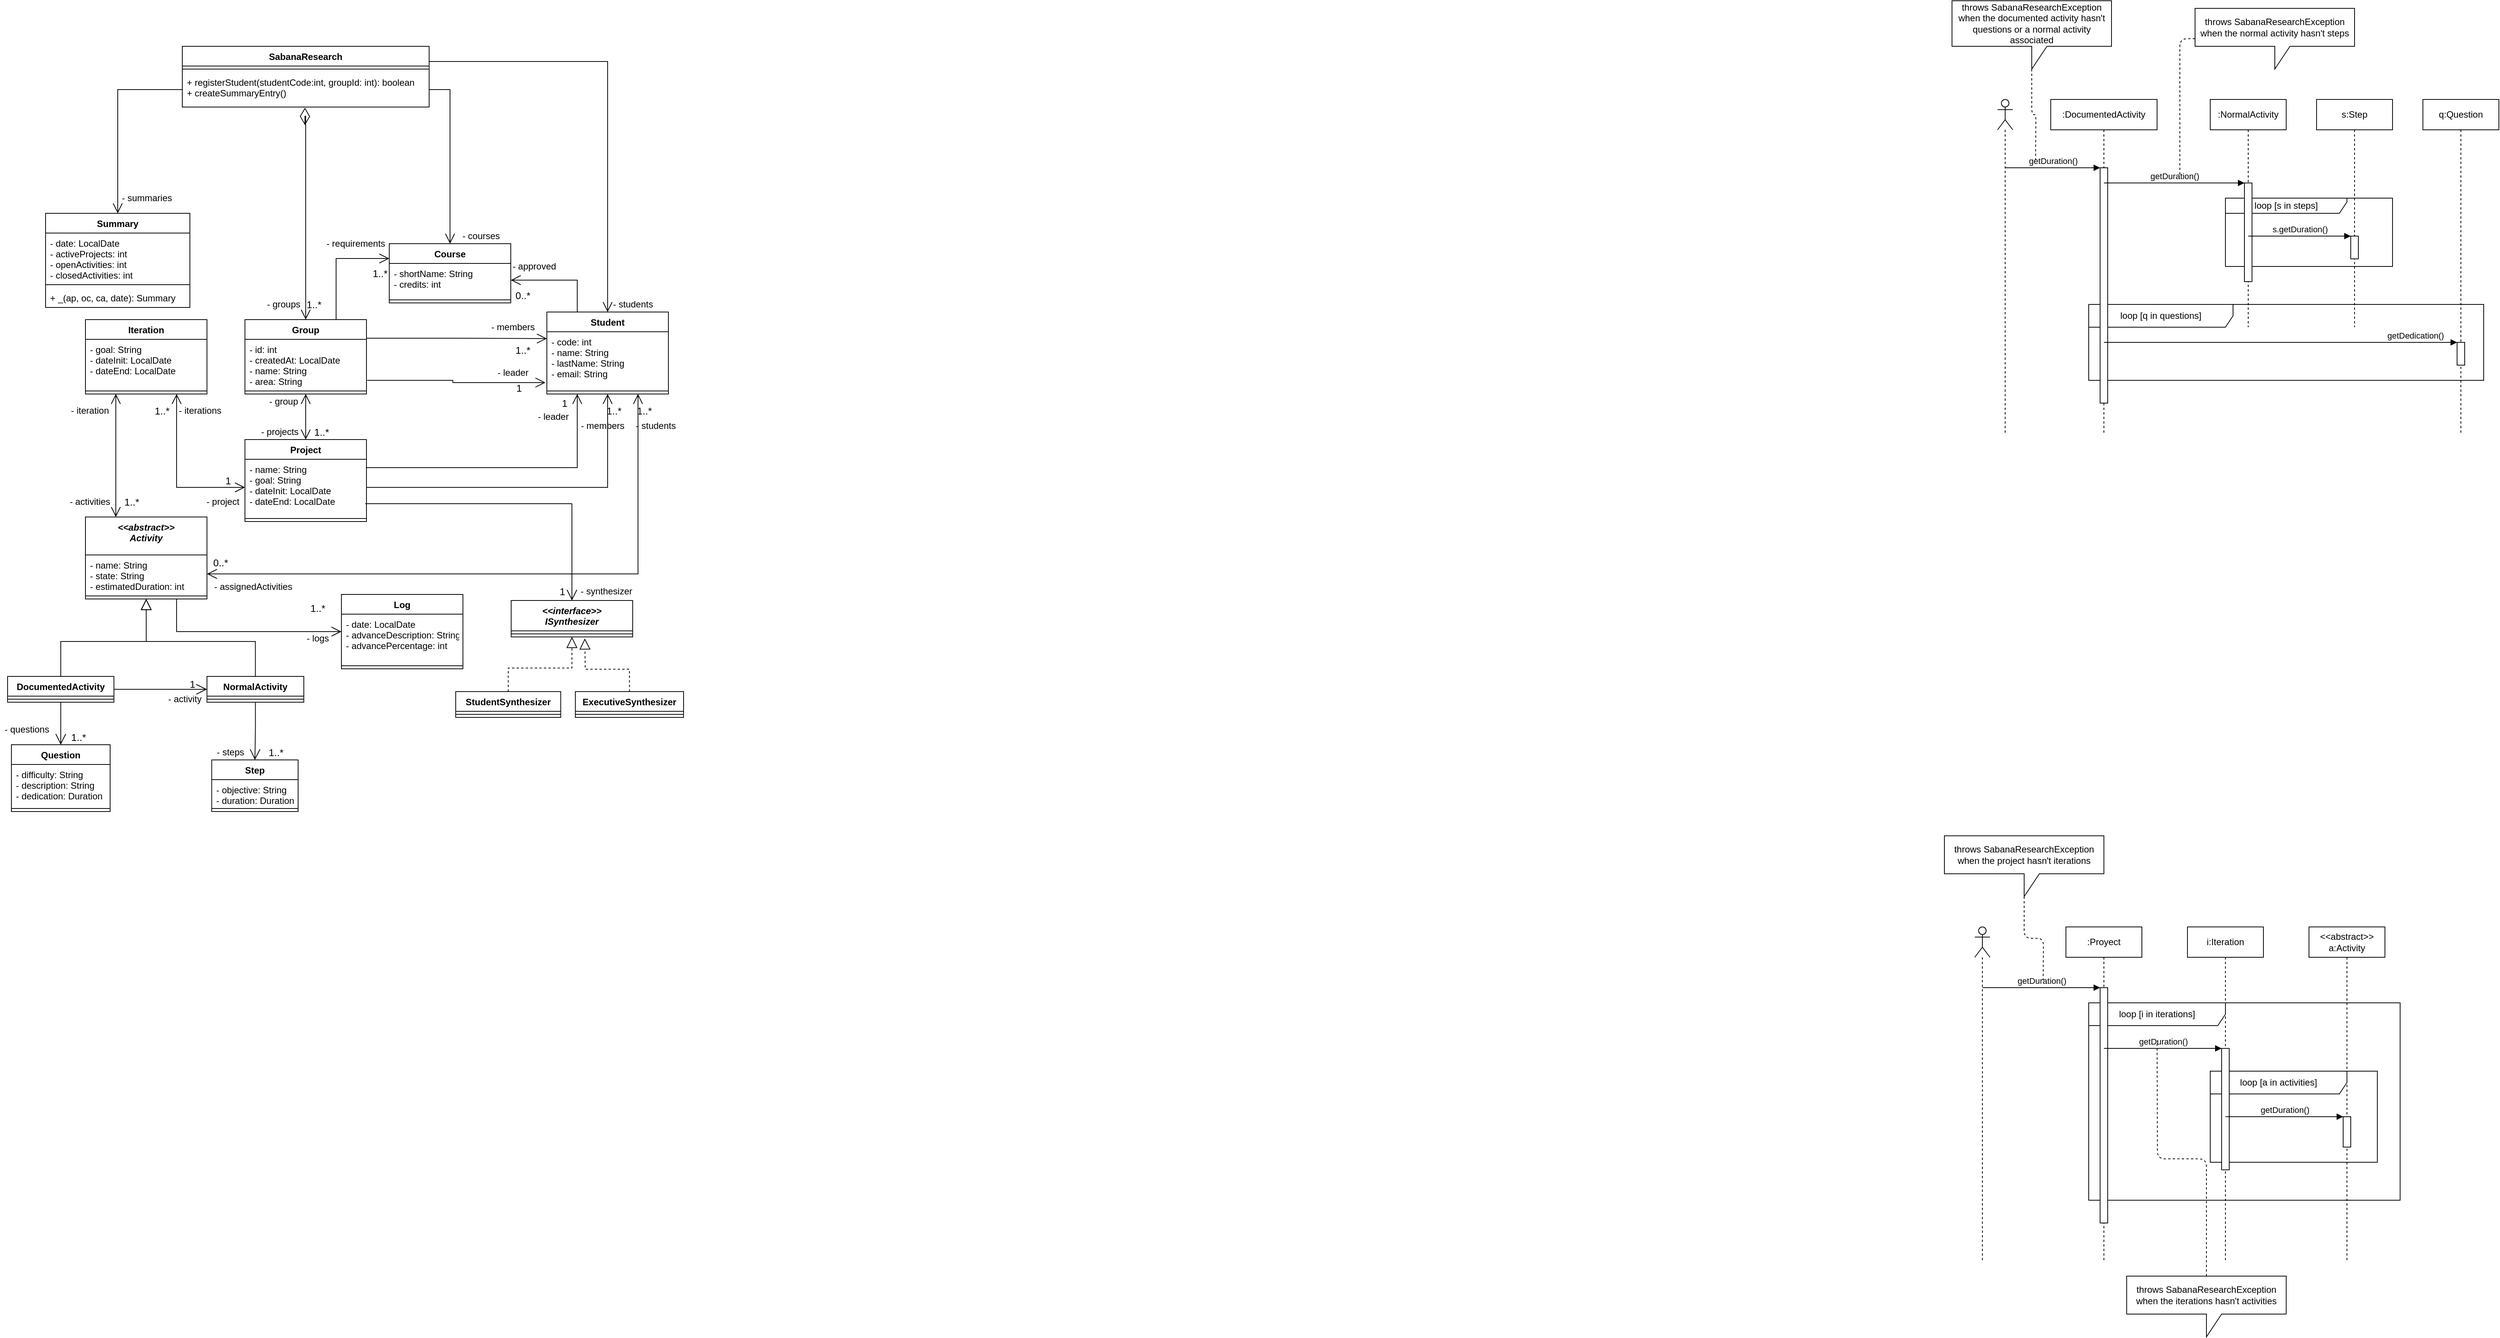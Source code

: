 <mxfile version="14.5.1" type="device"><diagram id="BMrYBfoX8CHqtKJXn9eS" name="Page-1"><mxGraphModel dx="4018" dy="1724" grid="1" gridSize="10" guides="1" tooltips="1" connect="1" arrows="1" fold="1" page="1" pageScale="1" pageWidth="850" pageHeight="1100" math="0" shadow="0"><root><mxCell id="0"/><mxCell id="1" parent="0"/><mxCell id="fffcVS3mCHa0CQ3i0ZVS-40" value="loop [i in iterations]" style="shape=umlFrame;whiteSpace=wrap;html=1;width=180;height=30;" vertex="1" parent="1"><mxGeometry x="200" y="230" width="410" height="260" as="geometry"/></mxCell><mxCell id="fffcVS3mCHa0CQ3i0ZVS-41" value="loop [a in activities]" style="shape=umlFrame;whiteSpace=wrap;html=1;width=180;height=30;" vertex="1" parent="1"><mxGeometry x="360" y="320" width="220" height="120" as="geometry"/></mxCell><mxCell id="fffcVS3mCHa0CQ3i0ZVS-39" value="loop [q in questions]" style="shape=umlFrame;whiteSpace=wrap;html=1;width=190;height=30;" vertex="1" parent="1"><mxGeometry x="200" y="-690" width="520" height="100" as="geometry"/></mxCell><mxCell id="fffcVS3mCHa0CQ3i0ZVS-33" value="loop [s in steps]" style="shape=umlFrame;whiteSpace=wrap;html=1;width=160;height=20;" vertex="1" parent="1"><mxGeometry x="380" y="-830" width="220" height="90" as="geometry"/></mxCell><mxCell id="fffcVS3mCHa0CQ3i0ZVS-1" value="" style="shape=umlLifeline;participant=umlActor;perimeter=lifelinePerimeter;whiteSpace=wrap;html=1;container=1;collapsible=0;recursiveResize=0;verticalAlign=top;spacingTop=36;outlineConnect=0;" vertex="1" parent="1"><mxGeometry x="50" y="130" width="20" height="440" as="geometry"/></mxCell><mxCell id="fffcVS3mCHa0CQ3i0ZVS-2" value=":Proyect" style="shape=umlLifeline;perimeter=lifelinePerimeter;whiteSpace=wrap;html=1;container=1;collapsible=0;recursiveResize=0;outlineConnect=0;" vertex="1" parent="1"><mxGeometry x="170" y="130" width="100" height="440" as="geometry"/></mxCell><mxCell id="fffcVS3mCHa0CQ3i0ZVS-3" value="" style="html=1;points=[];perimeter=orthogonalPerimeter;" vertex="1" parent="fffcVS3mCHa0CQ3i0ZVS-2"><mxGeometry x="45" y="80" width="10" height="310" as="geometry"/></mxCell><mxCell id="fffcVS3mCHa0CQ3i0ZVS-4" value="getDuration()" style="html=1;verticalAlign=bottom;endArrow=block;entryX=0;entryY=0;" edge="1" target="fffcVS3mCHa0CQ3i0ZVS-3" parent="1" source="fffcVS3mCHa0CQ3i0ZVS-1"><mxGeometry relative="1" as="geometry"><mxPoint x="145" y="210" as="sourcePoint"/></mxGeometry></mxCell><mxCell id="fffcVS3mCHa0CQ3i0ZVS-6" value="i:Iteration" style="shape=umlLifeline;perimeter=lifelinePerimeter;whiteSpace=wrap;html=1;container=1;collapsible=0;recursiveResize=0;outlineConnect=0;" vertex="1" parent="1"><mxGeometry x="330" y="130" width="100" height="440" as="geometry"/></mxCell><mxCell id="fffcVS3mCHa0CQ3i0ZVS-8" value="" style="html=1;points=[];perimeter=orthogonalPerimeter;" vertex="1" parent="fffcVS3mCHa0CQ3i0ZVS-6"><mxGeometry x="45" y="160" width="10" height="160" as="geometry"/></mxCell><mxCell id="fffcVS3mCHa0CQ3i0ZVS-9" value="getDuration()" style="html=1;verticalAlign=bottom;endArrow=block;entryX=0;entryY=0;" edge="1" target="fffcVS3mCHa0CQ3i0ZVS-8" parent="1" source="fffcVS3mCHa0CQ3i0ZVS-2"><mxGeometry relative="1" as="geometry"><mxPoint x="305" y="290" as="sourcePoint"/></mxGeometry></mxCell><mxCell id="fffcVS3mCHa0CQ3i0ZVS-11" value="&amp;lt;&amp;lt;abstract&amp;gt;&amp;gt;&lt;br&gt;a:Activity" style="shape=umlLifeline;perimeter=lifelinePerimeter;whiteSpace=wrap;html=1;container=1;collapsible=0;recursiveResize=0;outlineConnect=0;" vertex="1" parent="1"><mxGeometry x="490" y="130" width="100" height="440" as="geometry"/></mxCell><mxCell id="fffcVS3mCHa0CQ3i0ZVS-13" value="" style="html=1;points=[];perimeter=orthogonalPerimeter;" vertex="1" parent="fffcVS3mCHa0CQ3i0ZVS-11"><mxGeometry x="45" y="250" width="10" height="40" as="geometry"/></mxCell><mxCell id="fffcVS3mCHa0CQ3i0ZVS-14" value="getDuration()" style="html=1;verticalAlign=bottom;endArrow=block;entryX=0;entryY=0;" edge="1" target="fffcVS3mCHa0CQ3i0ZVS-13" parent="1" source="fffcVS3mCHa0CQ3i0ZVS-6"><mxGeometry relative="1" as="geometry"><mxPoint x="465" y="350" as="sourcePoint"/></mxGeometry></mxCell><mxCell id="fffcVS3mCHa0CQ3i0ZVS-16" value="" style="shape=umlLifeline;participant=umlActor;perimeter=lifelinePerimeter;whiteSpace=wrap;html=1;container=1;collapsible=0;recursiveResize=0;verticalAlign=top;spacingTop=36;outlineConnect=0;" vertex="1" parent="1"><mxGeometry x="80" y="-960" width="20" height="440" as="geometry"/></mxCell><mxCell id="fffcVS3mCHa0CQ3i0ZVS-17" value=":DocumentedActivity" style="shape=umlLifeline;perimeter=lifelinePerimeter;whiteSpace=wrap;html=1;container=1;collapsible=0;recursiveResize=0;outlineConnect=0;" vertex="1" parent="1"><mxGeometry x="150" y="-960" width="140" height="440" as="geometry"/></mxCell><mxCell id="fffcVS3mCHa0CQ3i0ZVS-18" value="" style="html=1;points=[];perimeter=orthogonalPerimeter;" vertex="1" parent="fffcVS3mCHa0CQ3i0ZVS-17"><mxGeometry x="65" y="90" width="10" height="310" as="geometry"/></mxCell><mxCell id="fffcVS3mCHa0CQ3i0ZVS-19" value="getDuration()" style="html=1;verticalAlign=bottom;endArrow=block;entryX=0;entryY=0;" edge="1" target="fffcVS3mCHa0CQ3i0ZVS-18" parent="1" source="fffcVS3mCHa0CQ3i0ZVS-16"><mxGeometry relative="1" as="geometry"><mxPoint x="155" y="-870" as="sourcePoint"/></mxGeometry></mxCell><mxCell id="fffcVS3mCHa0CQ3i0ZVS-21" value=":NormalActivity" style="shape=umlLifeline;perimeter=lifelinePerimeter;whiteSpace=wrap;html=1;container=1;collapsible=0;recursiveResize=0;outlineConnect=0;" vertex="1" parent="1"><mxGeometry x="360" y="-960" width="100" height="300" as="geometry"/></mxCell><mxCell id="fffcVS3mCHa0CQ3i0ZVS-22" value="" style="html=1;points=[];perimeter=orthogonalPerimeter;" vertex="1" parent="fffcVS3mCHa0CQ3i0ZVS-21"><mxGeometry x="45" y="110" width="10" height="130" as="geometry"/></mxCell><mxCell id="fffcVS3mCHa0CQ3i0ZVS-23" value="getDuration()" style="html=1;verticalAlign=bottom;endArrow=block;entryX=0;entryY=0;" edge="1" target="fffcVS3mCHa0CQ3i0ZVS-22" parent="1" source="fffcVS3mCHa0CQ3i0ZVS-17"><mxGeometry relative="1" as="geometry"><mxPoint x="335" y="-850" as="sourcePoint"/></mxGeometry></mxCell><mxCell id="fffcVS3mCHa0CQ3i0ZVS-25" value="s:Step" style="shape=umlLifeline;perimeter=lifelinePerimeter;whiteSpace=wrap;html=1;container=1;collapsible=0;recursiveResize=0;outlineConnect=0;" vertex="1" parent="1"><mxGeometry x="500" y="-960" width="100" height="300" as="geometry"/></mxCell><mxCell id="fffcVS3mCHa0CQ3i0ZVS-30" value="" style="html=1;points=[];perimeter=orthogonalPerimeter;" vertex="1" parent="fffcVS3mCHa0CQ3i0ZVS-25"><mxGeometry x="45" y="180" width="10" height="30" as="geometry"/></mxCell><mxCell id="fffcVS3mCHa0CQ3i0ZVS-31" value="s.getDuration()" style="html=1;verticalAlign=bottom;endArrow=block;entryX=0;entryY=0;" edge="1" target="fffcVS3mCHa0CQ3i0ZVS-30" parent="1" source="fffcVS3mCHa0CQ3i0ZVS-21"><mxGeometry relative="1" as="geometry"><mxPoint x="475" y="-830" as="sourcePoint"/></mxGeometry></mxCell><mxCell id="fffcVS3mCHa0CQ3i0ZVS-34" value="q:Question" style="shape=umlLifeline;perimeter=lifelinePerimeter;whiteSpace=wrap;html=1;container=1;collapsible=0;recursiveResize=0;outlineConnect=0;" vertex="1" parent="1"><mxGeometry x="640" y="-960" width="100" height="440" as="geometry"/></mxCell><mxCell id="fffcVS3mCHa0CQ3i0ZVS-36" value="" style="html=1;points=[];perimeter=orthogonalPerimeter;" vertex="1" parent="fffcVS3mCHa0CQ3i0ZVS-34"><mxGeometry x="45" y="320" width="10" height="30" as="geometry"/></mxCell><mxCell id="fffcVS3mCHa0CQ3i0ZVS-37" value="getDedication()" style="html=1;verticalAlign=bottom;endArrow=block;entryX=0;entryY=0;" edge="1" target="fffcVS3mCHa0CQ3i0ZVS-36" parent="1" source="fffcVS3mCHa0CQ3i0ZVS-17"><mxGeometry x="0.764" relative="1" as="geometry"><mxPoint x="615" y="-640" as="sourcePoint"/><mxPoint as="offset"/></mxGeometry></mxCell><mxCell id="fffcVS3mCHa0CQ3i0ZVS-46" style="edgeStyle=orthogonalEdgeStyle;rounded=1;orthogonalLoop=1;jettySize=auto;html=1;dashed=1;endArrow=none;endFill=0;" edge="1" parent="1" source="fffcVS3mCHa0CQ3i0ZVS-43"><mxGeometry relative="1" as="geometry"><mxPoint x="140" y="200" as="targetPoint"/></mxGeometry></mxCell><mxCell id="fffcVS3mCHa0CQ3i0ZVS-43" value="throws SabanaResearchException&lt;br&gt;when the project hasn't iterations" style="shape=callout;whiteSpace=wrap;html=1;perimeter=calloutPerimeter;" vertex="1" parent="1"><mxGeometry x="10" y="10" width="210" height="80" as="geometry"/></mxCell><mxCell id="fffcVS3mCHa0CQ3i0ZVS-48" style="edgeStyle=orthogonalEdgeStyle;rounded=1;orthogonalLoop=1;jettySize=auto;html=1;dashed=1;endArrow=none;endFill=0;" edge="1" parent="1" source="fffcVS3mCHa0CQ3i0ZVS-47"><mxGeometry relative="1" as="geometry"><mxPoint x="290" y="280" as="targetPoint"/></mxGeometry></mxCell><mxCell id="fffcVS3mCHa0CQ3i0ZVS-47" value="throws SabanaResearchException&lt;br&gt;when the iterations hasn't activities" style="shape=callout;whiteSpace=wrap;html=1;perimeter=calloutPerimeter;" vertex="1" parent="1"><mxGeometry x="250" y="590" width="210" height="80" as="geometry"/></mxCell><mxCell id="fffcVS3mCHa0CQ3i0ZVS-50" style="edgeStyle=orthogonalEdgeStyle;rounded=1;orthogonalLoop=1;jettySize=auto;html=1;dashed=1;endArrow=none;endFill=0;" edge="1" parent="1" source="fffcVS3mCHa0CQ3i0ZVS-49"><mxGeometry relative="1" as="geometry"><mxPoint x="130" y="-880" as="targetPoint"/></mxGeometry></mxCell><mxCell id="fffcVS3mCHa0CQ3i0ZVS-49" value="throws SabanaResearchException&lt;br&gt;when the documented activity hasn't questions or a normal activity associated" style="shape=callout;whiteSpace=wrap;html=1;perimeter=calloutPerimeter;" vertex="1" parent="1"><mxGeometry x="20" y="-1090" width="210" height="90" as="geometry"/></mxCell><mxCell id="fffcVS3mCHa0CQ3i0ZVS-52" style="edgeStyle=orthogonalEdgeStyle;rounded=1;orthogonalLoop=1;jettySize=auto;html=1;dashed=1;endArrow=none;endFill=0;" edge="1" parent="1" source="fffcVS3mCHa0CQ3i0ZVS-51"><mxGeometry relative="1" as="geometry"><mxPoint x="320" y="-860" as="targetPoint"/></mxGeometry></mxCell><mxCell id="fffcVS3mCHa0CQ3i0ZVS-51" value="throws SabanaResearchException&lt;br&gt;when the normal activity hasn't steps" style="shape=callout;whiteSpace=wrap;html=1;perimeter=calloutPerimeter;" vertex="1" parent="1"><mxGeometry x="340" y="-1080" width="210" height="80" as="geometry"/></mxCell><mxCell id="fffcVS3mCHa0CQ3i0ZVS-53" style="edgeStyle=orthogonalEdgeStyle;rounded=0;orthogonalLoop=1;jettySize=auto;html=1;exitX=1;exitY=0.5;exitDx=0;exitDy=0;entryX=0.5;entryY=0;entryDx=0;entryDy=0;endArrow=open;endFill=0;endSize=11;" edge="1" parent="1" target="fffcVS3mCHa0CQ3i0ZVS-57" source="fffcVS3mCHa0CQ3i0ZVS-124"><mxGeometry relative="1" as="geometry"><mxPoint x="-2067.5" y="-887.5" as="sourcePoint"/></mxGeometry></mxCell><mxCell id="fffcVS3mCHa0CQ3i0ZVS-54" style="edgeStyle=orthogonalEdgeStyle;rounded=0;orthogonalLoop=1;jettySize=auto;html=1;exitX=1;exitY=0.25;exitDx=0;exitDy=0;entryX=0.5;entryY=0;entryDx=0;entryDy=0;endArrow=open;endFill=0;endSize=11;" edge="1" parent="1" target="fffcVS3mCHa0CQ3i0ZVS-68" source="fffcVS3mCHa0CQ3i0ZVS-122"><mxGeometry relative="1" as="geometry"><mxPoint x="-2067.5" y="-922.5" as="sourcePoint"/></mxGeometry></mxCell><mxCell id="fffcVS3mCHa0CQ3i0ZVS-55" style="edgeStyle=orthogonalEdgeStyle;rounded=0;orthogonalLoop=1;jettySize=auto;html=1;entryX=0.5;entryY=0;entryDx=0;entryDy=0;endArrow=open;endFill=0;endSize=11;startArrow=diamondThin;startFill=0;startSize=20;exitX=0.497;exitY=1.018;exitDx=0;exitDy=0;exitPerimeter=0;" edge="1" parent="1" target="fffcVS3mCHa0CQ3i0ZVS-63" source="fffcVS3mCHa0CQ3i0ZVS-124"><mxGeometry relative="1" as="geometry"><mxPoint x="-2147.5" y="-930" as="sourcePoint"/><Array as="points"><mxPoint x="-2148" y="-938"/><mxPoint x="-2148" y="-938"/></Array></mxGeometry></mxCell><mxCell id="fffcVS3mCHa0CQ3i0ZVS-56" style="edgeStyle=orthogonalEdgeStyle;rounded=0;orthogonalLoop=1;jettySize=auto;html=1;exitX=0;exitY=0.5;exitDx=0;exitDy=0;entryX=0.5;entryY=0;entryDx=0;entryDy=0;endArrow=open;endFill=0;endSize=11;" edge="1" parent="1" source="fffcVS3mCHa0CQ3i0ZVS-124" target="fffcVS3mCHa0CQ3i0ZVS-125"><mxGeometry relative="1" as="geometry"><mxPoint x="-2227.5" y="-905" as="sourcePoint"/><mxPoint x="-2397.5" y="-810" as="targetPoint"/></mxGeometry></mxCell><mxCell id="fffcVS3mCHa0CQ3i0ZVS-57" value="Course" style="swimlane;fontStyle=1;align=center;verticalAlign=top;childLayout=stackLayout;horizontal=1;startSize=26;horizontalStack=0;resizeParent=1;resizeParentMax=0;resizeLast=0;collapsible=1;marginBottom=0;" vertex="1" parent="1"><mxGeometry x="-2037.5" y="-770" width="160" height="78" as="geometry"/></mxCell><mxCell id="fffcVS3mCHa0CQ3i0ZVS-58" value="- shortName: String&#10;- credits: int" style="text;strokeColor=none;fillColor=none;align=left;verticalAlign=top;spacingLeft=4;spacingRight=4;overflow=hidden;rotatable=0;points=[[0,0.5],[1,0.5]];portConstraint=eastwest;" vertex="1" parent="fffcVS3mCHa0CQ3i0ZVS-57"><mxGeometry y="26" width="160" height="44" as="geometry"/></mxCell><mxCell id="fffcVS3mCHa0CQ3i0ZVS-59" value="" style="line;strokeWidth=1;fillColor=none;align=left;verticalAlign=middle;spacingTop=-1;spacingLeft=3;spacingRight=3;rotatable=0;labelPosition=right;points=[];portConstraint=eastwest;" vertex="1" parent="fffcVS3mCHa0CQ3i0ZVS-57"><mxGeometry y="70" width="160" height="8" as="geometry"/></mxCell><mxCell id="fffcVS3mCHa0CQ3i0ZVS-60" style="edgeStyle=orthogonalEdgeStyle;rounded=0;orthogonalLoop=1;jettySize=auto;html=1;exitX=1;exitY=0.25;exitDx=0;exitDy=0;entryX=0;entryY=0.122;entryDx=0;entryDy=0;entryPerimeter=0;endArrow=open;endFill=0;endSize=11;" edge="1" parent="1" source="fffcVS3mCHa0CQ3i0ZVS-63" target="fffcVS3mCHa0CQ3i0ZVS-69"><mxGeometry relative="1" as="geometry"/></mxCell><mxCell id="fffcVS3mCHa0CQ3i0ZVS-61" style="edgeStyle=orthogonalEdgeStyle;rounded=0;orthogonalLoop=1;jettySize=auto;html=1;exitX=0.75;exitY=0;exitDx=0;exitDy=0;entryX=0;entryY=0.25;entryDx=0;entryDy=0;endArrow=open;endFill=0;endSize=11;" edge="1" parent="1" source="fffcVS3mCHa0CQ3i0ZVS-63" target="fffcVS3mCHa0CQ3i0ZVS-57"><mxGeometry relative="1" as="geometry"/></mxCell><mxCell id="fffcVS3mCHa0CQ3i0ZVS-62" style="edgeStyle=orthogonalEdgeStyle;rounded=0;orthogonalLoop=1;jettySize=auto;html=1;exitX=0.5;exitY=1;exitDx=0;exitDy=0;endArrow=open;endFill=0;endSize=11;startArrow=open;startFill=0;startSize=11;" edge="1" parent="1" source="fffcVS3mCHa0CQ3i0ZVS-63" target="fffcVS3mCHa0CQ3i0ZVS-71"><mxGeometry relative="1" as="geometry"/></mxCell><mxCell id="fffcVS3mCHa0CQ3i0ZVS-63" value="Group" style="swimlane;fontStyle=1;align=center;verticalAlign=top;childLayout=stackLayout;horizontal=1;startSize=26;horizontalStack=0;resizeParent=1;resizeParentMax=0;resizeLast=0;collapsible=1;marginBottom=0;" vertex="1" parent="1"><mxGeometry x="-2227.5" y="-670" width="160" height="98" as="geometry"/></mxCell><mxCell id="fffcVS3mCHa0CQ3i0ZVS-64" value="- id: int&#10;- createdAt: LocalDate&#10;- name: String&#10;- area: String" style="text;strokeColor=none;fillColor=none;align=left;verticalAlign=top;spacingLeft=4;spacingRight=4;overflow=hidden;rotatable=0;points=[[0,0.5],[1,0.5]];portConstraint=eastwest;" vertex="1" parent="fffcVS3mCHa0CQ3i0ZVS-63"><mxGeometry y="26" width="160" height="64" as="geometry"/></mxCell><mxCell id="fffcVS3mCHa0CQ3i0ZVS-65" value="" style="line;strokeWidth=1;fillColor=none;align=left;verticalAlign=middle;spacingTop=-1;spacingLeft=3;spacingRight=3;rotatable=0;labelPosition=right;points=[];portConstraint=eastwest;" vertex="1" parent="fffcVS3mCHa0CQ3i0ZVS-63"><mxGeometry y="90" width="160" height="8" as="geometry"/></mxCell><mxCell id="fffcVS3mCHa0CQ3i0ZVS-66" style="edgeStyle=orthogonalEdgeStyle;rounded=0;orthogonalLoop=1;jettySize=auto;html=1;exitX=0.25;exitY=0;exitDx=0;exitDy=0;entryX=1;entryY=0.5;entryDx=0;entryDy=0;endArrow=open;endFill=0;endSize=11;" edge="1" parent="1" source="fffcVS3mCHa0CQ3i0ZVS-68" target="fffcVS3mCHa0CQ3i0ZVS-58"><mxGeometry relative="1" as="geometry"/></mxCell><mxCell id="fffcVS3mCHa0CQ3i0ZVS-67" style="edgeStyle=orthogonalEdgeStyle;rounded=0;orthogonalLoop=1;jettySize=auto;html=1;exitX=0.75;exitY=1;exitDx=0;exitDy=0;entryX=1;entryY=0.5;entryDx=0;entryDy=0;endArrow=open;endFill=0;endSize=11;startArrow=open;startFill=0;startSize=11;" edge="1" parent="1" source="fffcVS3mCHa0CQ3i0ZVS-68" target="fffcVS3mCHa0CQ3i0ZVS-80"><mxGeometry relative="1" as="geometry"/></mxCell><mxCell id="fffcVS3mCHa0CQ3i0ZVS-68" value="Student" style="swimlane;fontStyle=1;align=center;verticalAlign=top;childLayout=stackLayout;horizontal=1;startSize=26;horizontalStack=0;resizeParent=1;resizeParentMax=0;resizeLast=0;collapsible=1;marginBottom=0;" vertex="1" parent="1"><mxGeometry x="-1830" y="-680" width="160" height="108" as="geometry"/></mxCell><mxCell id="fffcVS3mCHa0CQ3i0ZVS-69" value="- code: int&#10;- name: String&#10;- lastName: String&#10;- email: String&#10;" style="text;strokeColor=none;fillColor=none;align=left;verticalAlign=top;spacingLeft=4;spacingRight=4;overflow=hidden;rotatable=0;points=[[0,0.5],[1,0.5]];portConstraint=eastwest;" vertex="1" parent="fffcVS3mCHa0CQ3i0ZVS-68"><mxGeometry y="26" width="160" height="74" as="geometry"/></mxCell><mxCell id="fffcVS3mCHa0CQ3i0ZVS-70" value="" style="line;strokeWidth=1;fillColor=none;align=left;verticalAlign=middle;spacingTop=-1;spacingLeft=3;spacingRight=3;rotatable=0;labelPosition=right;points=[];portConstraint=eastwest;" vertex="1" parent="fffcVS3mCHa0CQ3i0ZVS-68"><mxGeometry y="100" width="160" height="8" as="geometry"/></mxCell><mxCell id="fffcVS3mCHa0CQ3i0ZVS-71" value="Project" style="swimlane;fontStyle=1;align=center;verticalAlign=top;childLayout=stackLayout;horizontal=1;startSize=26;horizontalStack=0;resizeParent=1;resizeParentMax=0;resizeLast=0;collapsible=1;marginBottom=0;" vertex="1" parent="1"><mxGeometry x="-2227.5" y="-512" width="160" height="108" as="geometry"/></mxCell><mxCell id="fffcVS3mCHa0CQ3i0ZVS-72" value="- name: String&#10;- goal: String&#10;- dateInit: LocalDate&#10;- dateEnd: LocalDate" style="text;strokeColor=none;fillColor=none;align=left;verticalAlign=top;spacingLeft=4;spacingRight=4;overflow=hidden;rotatable=0;points=[[0,0.5],[1,0.5]];portConstraint=eastwest;" vertex="1" parent="fffcVS3mCHa0CQ3i0ZVS-71"><mxGeometry y="26" width="160" height="74" as="geometry"/></mxCell><mxCell id="fffcVS3mCHa0CQ3i0ZVS-73" value="" style="line;strokeWidth=1;fillColor=none;align=left;verticalAlign=middle;spacingTop=-1;spacingLeft=3;spacingRight=3;rotatable=0;labelPosition=right;points=[];portConstraint=eastwest;" vertex="1" parent="fffcVS3mCHa0CQ3i0ZVS-71"><mxGeometry y="100" width="160" height="8" as="geometry"/></mxCell><mxCell id="fffcVS3mCHa0CQ3i0ZVS-74" style="edgeStyle=orthogonalEdgeStyle;rounded=0;orthogonalLoop=1;jettySize=auto;html=1;exitX=0.25;exitY=1;exitDx=0;exitDy=0;entryX=0.25;entryY=0;entryDx=0;entryDy=0;endArrow=open;endFill=0;endSize=11;startArrow=open;startFill=0;startSize=11;" edge="1" parent="1" source="fffcVS3mCHa0CQ3i0ZVS-75" target="fffcVS3mCHa0CQ3i0ZVS-79"><mxGeometry relative="1" as="geometry"/></mxCell><mxCell id="fffcVS3mCHa0CQ3i0ZVS-75" value="Iteration" style="swimlane;fontStyle=1;align=center;verticalAlign=top;childLayout=stackLayout;horizontal=1;startSize=26;horizontalStack=0;resizeParent=1;resizeParentMax=0;resizeLast=0;collapsible=1;marginBottom=0;" vertex="1" parent="1"><mxGeometry x="-2437.5" y="-670" width="160" height="98" as="geometry"/></mxCell><mxCell id="fffcVS3mCHa0CQ3i0ZVS-76" value="- goal: String&#10;- dateInit: LocalDate&#10;- dateEnd: LocalDate" style="text;strokeColor=none;fillColor=none;align=left;verticalAlign=top;spacingLeft=4;spacingRight=4;overflow=hidden;rotatable=0;points=[[0,0.5],[1,0.5]];portConstraint=eastwest;" vertex="1" parent="fffcVS3mCHa0CQ3i0ZVS-75"><mxGeometry y="26" width="160" height="64" as="geometry"/></mxCell><mxCell id="fffcVS3mCHa0CQ3i0ZVS-77" value="" style="line;strokeWidth=1;fillColor=none;align=left;verticalAlign=middle;spacingTop=-1;spacingLeft=3;spacingRight=3;rotatable=0;labelPosition=right;points=[];portConstraint=eastwest;" vertex="1" parent="fffcVS3mCHa0CQ3i0ZVS-75"><mxGeometry y="90" width="160" height="8" as="geometry"/></mxCell><mxCell id="fffcVS3mCHa0CQ3i0ZVS-78" style="edgeStyle=orthogonalEdgeStyle;rounded=0;orthogonalLoop=1;jettySize=auto;html=1;exitX=0.75;exitY=1;exitDx=0;exitDy=0;entryX=0;entryY=0.5;entryDx=0;entryDy=0;endArrow=open;endFill=0;endSize=11;" edge="1" parent="1" source="fffcVS3mCHa0CQ3i0ZVS-79" target="fffcVS3mCHa0CQ3i0ZVS-82"><mxGeometry relative="1" as="geometry"/></mxCell><mxCell id="fffcVS3mCHa0CQ3i0ZVS-79" value="&lt;&lt;abstract&gt;&gt;&#10;Activity" style="swimlane;fontStyle=3;align=center;verticalAlign=top;childLayout=stackLayout;horizontal=1;startSize=50;horizontalStack=0;resizeParent=1;resizeParentMax=0;resizeLast=0;collapsible=1;marginBottom=0;" vertex="1" parent="1"><mxGeometry x="-2437.5" y="-410" width="160" height="108" as="geometry"/></mxCell><mxCell id="fffcVS3mCHa0CQ3i0ZVS-80" value="- name: String&#10;- state: String&#10;- estimatedDuration: int" style="text;strokeColor=none;fillColor=none;align=left;verticalAlign=top;spacingLeft=4;spacingRight=4;overflow=hidden;rotatable=0;points=[[0,0.5],[1,0.5]];portConstraint=eastwest;" vertex="1" parent="fffcVS3mCHa0CQ3i0ZVS-79"><mxGeometry y="50" width="160" height="50" as="geometry"/></mxCell><mxCell id="fffcVS3mCHa0CQ3i0ZVS-81" value="" style="line;strokeWidth=1;fillColor=none;align=left;verticalAlign=middle;spacingTop=-1;spacingLeft=3;spacingRight=3;rotatable=0;labelPosition=right;points=[];portConstraint=eastwest;" vertex="1" parent="fffcVS3mCHa0CQ3i0ZVS-79"><mxGeometry y="100" width="160" height="8" as="geometry"/></mxCell><mxCell id="fffcVS3mCHa0CQ3i0ZVS-82" value="Log" style="swimlane;fontStyle=1;align=center;verticalAlign=top;childLayout=stackLayout;horizontal=1;startSize=26;horizontalStack=0;resizeParent=1;resizeParentMax=0;resizeLast=0;collapsible=1;marginBottom=0;" vertex="1" parent="1"><mxGeometry x="-2100.5" y="-308" width="160" height="98" as="geometry"/></mxCell><mxCell id="fffcVS3mCHa0CQ3i0ZVS-83" value="- date: LocalDate&#10;- advanceDescription: String&#10;- advancePercentage: int" style="text;strokeColor=none;fillColor=none;align=left;verticalAlign=top;spacingLeft=4;spacingRight=4;overflow=hidden;rotatable=0;points=[[0,0.5],[1,0.5]];portConstraint=eastwest;" vertex="1" parent="fffcVS3mCHa0CQ3i0ZVS-82"><mxGeometry y="26" width="160" height="64" as="geometry"/></mxCell><mxCell id="fffcVS3mCHa0CQ3i0ZVS-84" value="" style="line;strokeWidth=1;fillColor=none;align=left;verticalAlign=middle;spacingTop=-1;spacingLeft=3;spacingRight=3;rotatable=0;labelPosition=right;points=[];portConstraint=eastwest;" vertex="1" parent="fffcVS3mCHa0CQ3i0ZVS-82"><mxGeometry y="90" width="160" height="8" as="geometry"/></mxCell><mxCell id="fffcVS3mCHa0CQ3i0ZVS-85" style="edgeStyle=orthogonalEdgeStyle;rounded=0;orthogonalLoop=1;jettySize=auto;html=1;exitX=1.006;exitY=0.844;exitDx=0;exitDy=0;entryX=-0.012;entryY=0.905;entryDx=0;entryDy=0;endArrow=open;endFill=0;endSize=11;entryPerimeter=0;exitPerimeter=0;" edge="1" parent="1" source="fffcVS3mCHa0CQ3i0ZVS-64" target="fffcVS3mCHa0CQ3i0ZVS-69"><mxGeometry relative="1" as="geometry"/></mxCell><mxCell id="fffcVS3mCHa0CQ3i0ZVS-86" style="edgeStyle=orthogonalEdgeStyle;rounded=0;orthogonalLoop=1;jettySize=auto;html=1;exitX=0;exitY=0.5;exitDx=0;exitDy=0;entryX=0.75;entryY=1;entryDx=0;entryDy=0;endArrow=open;endFill=0;endSize=11;startArrow=open;startFill=0;startSize=11;" edge="1" parent="1" source="fffcVS3mCHa0CQ3i0ZVS-72" target="fffcVS3mCHa0CQ3i0ZVS-75"><mxGeometry relative="1" as="geometry"/></mxCell><mxCell id="fffcVS3mCHa0CQ3i0ZVS-87" value="1..*" style="text;html=1;align=center;verticalAlign=middle;resizable=0;points=[];autosize=1;strokeWidth=1;fontSize=13;" vertex="1" parent="1"><mxGeometry x="-2157.5" y="-700" width="40" height="20" as="geometry"/></mxCell><mxCell id="fffcVS3mCHa0CQ3i0ZVS-88" value="- groups" style="text;html=1;align=center;verticalAlign=middle;resizable=0;points=[];autosize=1;strokeWidth=1;fontSize=12;" vertex="1" parent="1"><mxGeometry x="-2207.5" y="-700" width="60" height="20" as="geometry"/></mxCell><mxCell id="fffcVS3mCHa0CQ3i0ZVS-89" value="- courses" style="text;html=1;align=center;verticalAlign=middle;resizable=0;points=[];autosize=1;strokeWidth=1;fontSize=12;" vertex="1" parent="1"><mxGeometry x="-1947.5" y="-790" width="60" height="20" as="geometry"/></mxCell><mxCell id="fffcVS3mCHa0CQ3i0ZVS-90" value="- students" style="text;html=1;align=center;verticalAlign=middle;resizable=0;points=[];autosize=1;strokeWidth=1;fontSize=12;" vertex="1" parent="1"><mxGeometry x="-1752.5" y="-700" width="70" height="20" as="geometry"/></mxCell><mxCell id="fffcVS3mCHa0CQ3i0ZVS-91" value="- summaries" style="text;html=1;align=center;verticalAlign=middle;resizable=0;points=[];autosize=1;strokeWidth=1;fontSize=12;" vertex="1" parent="1"><mxGeometry x="-2397.5" y="-840" width="80" height="20" as="geometry"/></mxCell><mxCell id="fffcVS3mCHa0CQ3i0ZVS-92" value="- group" style="text;html=1;align=center;verticalAlign=middle;resizable=0;points=[];autosize=1;strokeWidth=1;fontSize=12;" vertex="1" parent="1"><mxGeometry x="-2202.5" y="-572" width="50" height="20" as="geometry"/></mxCell><mxCell id="fffcVS3mCHa0CQ3i0ZVS-93" value="- projects" style="text;html=1;align=center;verticalAlign=middle;resizable=0;points=[];autosize=1;strokeWidth=1;fontSize=12;" vertex="1" parent="1"><mxGeometry x="-2212.5" y="-532" width="60" height="20" as="geometry"/></mxCell><mxCell id="fffcVS3mCHa0CQ3i0ZVS-94" value="- project" style="text;html=1;align=center;verticalAlign=middle;resizable=0;points=[];autosize=1;strokeWidth=1;fontSize=12;" vertex="1" parent="1"><mxGeometry x="-2287.5" y="-440" width="60" height="20" as="geometry"/></mxCell><mxCell id="fffcVS3mCHa0CQ3i0ZVS-95" value="- iterations" style="text;html=1;align=center;verticalAlign=middle;resizable=0;points=[];autosize=1;strokeWidth=1;fontSize=12;" vertex="1" parent="1"><mxGeometry x="-2322.5" y="-560" width="70" height="20" as="geometry"/></mxCell><mxCell id="fffcVS3mCHa0CQ3i0ZVS-96" value="- iteration" style="text;html=1;align=center;verticalAlign=middle;resizable=0;points=[];autosize=1;strokeWidth=1;fontSize=12;" vertex="1" parent="1"><mxGeometry x="-2467.5" y="-560" width="70" height="20" as="geometry"/></mxCell><mxCell id="fffcVS3mCHa0CQ3i0ZVS-97" value="- activities" style="text;html=1;align=center;verticalAlign=middle;resizable=0;points=[];autosize=1;strokeWidth=1;fontSize=12;" vertex="1" parent="1"><mxGeometry x="-2467.5" y="-440" width="70" height="20" as="geometry"/></mxCell><mxCell id="fffcVS3mCHa0CQ3i0ZVS-98" value="- logs" style="text;html=1;align=center;verticalAlign=middle;resizable=0;points=[];autosize=1;strokeWidth=1;fontSize=12;" vertex="1" parent="1"><mxGeometry x="-2152.5" y="-260" width="40" height="20" as="geometry"/></mxCell><mxCell id="fffcVS3mCHa0CQ3i0ZVS-99" value="1..*" style="text;html=1;align=center;verticalAlign=middle;resizable=0;points=[];autosize=1;strokeWidth=1;fontSize=13;" vertex="1" parent="1"><mxGeometry x="-2147.5" y="-532" width="40" height="20" as="geometry"/></mxCell><mxCell id="fffcVS3mCHa0CQ3i0ZVS-100" value="1..*" style="text;html=1;align=center;verticalAlign=middle;resizable=0;points=[];autosize=1;strokeWidth=1;fontSize=13;" vertex="1" parent="1"><mxGeometry x="-2152.5" y="-300" width="40" height="20" as="geometry"/></mxCell><mxCell id="fffcVS3mCHa0CQ3i0ZVS-101" value="1..*" style="text;html=1;align=center;verticalAlign=middle;resizable=0;points=[];autosize=1;strokeWidth=1;fontSize=13;" vertex="1" parent="1"><mxGeometry x="-2397.5" y="-440" width="40" height="20" as="geometry"/></mxCell><mxCell id="fffcVS3mCHa0CQ3i0ZVS-102" value="1..*" style="text;html=1;align=center;verticalAlign=middle;resizable=0;points=[];autosize=1;strokeWidth=1;fontSize=13;" vertex="1" parent="1"><mxGeometry x="-2357.5" y="-560" width="40" height="20" as="geometry"/></mxCell><mxCell id="fffcVS3mCHa0CQ3i0ZVS-103" value="1..*" style="text;html=1;align=center;verticalAlign=middle;resizable=0;points=[];autosize=1;strokeWidth=1;fontSize=13;" vertex="1" parent="1"><mxGeometry x="-1722.5" y="-560" width="40" height="20" as="geometry"/></mxCell><mxCell id="fffcVS3mCHa0CQ3i0ZVS-104" value="- students" style="text;html=1;align=center;verticalAlign=middle;resizable=0;points=[];autosize=1;strokeWidth=1;fontSize=12;" vertex="1" parent="1"><mxGeometry x="-1722.5" y="-540" width="70" height="20" as="geometry"/></mxCell><mxCell id="fffcVS3mCHa0CQ3i0ZVS-105" value="1..*" style="text;html=1;align=center;verticalAlign=middle;resizable=0;points=[];autosize=1;strokeWidth=1;fontSize=13;" vertex="1" parent="1"><mxGeometry x="-2070.5" y="-741" width="40" height="20" as="geometry"/></mxCell><mxCell id="fffcVS3mCHa0CQ3i0ZVS-106" value="- requirements" style="text;html=1;align=center;verticalAlign=middle;resizable=0;points=[];autosize=1;strokeWidth=1;fontSize=12;" vertex="1" parent="1"><mxGeometry x="-2127.5" y="-780" width="90" height="20" as="geometry"/></mxCell><mxCell id="fffcVS3mCHa0CQ3i0ZVS-107" value="- approved" style="text;html=1;align=center;verticalAlign=middle;resizable=0;points=[];autosize=1;strokeWidth=1;fontSize=12;" vertex="1" parent="1"><mxGeometry x="-1882.5" y="-750" width="70" height="20" as="geometry"/></mxCell><mxCell id="fffcVS3mCHa0CQ3i0ZVS-108" value="0..*" style="text;html=1;align=center;verticalAlign=middle;resizable=0;points=[];autosize=1;strokeWidth=1;fontSize=13;" vertex="1" parent="1"><mxGeometry x="-1882.5" y="-712" width="40" height="20" as="geometry"/></mxCell><mxCell id="fffcVS3mCHa0CQ3i0ZVS-109" value="- members" style="text;html=1;align=center;verticalAlign=middle;resizable=0;points=[];autosize=1;strokeWidth=1;fontSize=12;" vertex="1" parent="1"><mxGeometry x="-1910.5" y="-670" width="70" height="20" as="geometry"/></mxCell><mxCell id="fffcVS3mCHa0CQ3i0ZVS-110" value="- leader" style="text;html=1;align=center;verticalAlign=middle;resizable=0;points=[];autosize=1;strokeWidth=1;fontSize=12;" vertex="1" parent="1"><mxGeometry x="-1905.5" y="-610" width="60" height="20" as="geometry"/></mxCell><mxCell id="fffcVS3mCHa0CQ3i0ZVS-111" value="1..*" style="text;html=1;align=center;verticalAlign=middle;resizable=0;points=[];autosize=1;strokeWidth=1;fontSize=13;" vertex="1" parent="1"><mxGeometry x="-1882.5" y="-640" width="40" height="20" as="geometry"/></mxCell><mxCell id="fffcVS3mCHa0CQ3i0ZVS-112" value="1" style="text;html=1;align=center;verticalAlign=middle;resizable=0;points=[];autosize=1;strokeWidth=1;fontSize=13;" vertex="1" parent="1"><mxGeometry x="-1877.5" y="-590" width="20" height="20" as="geometry"/></mxCell><mxCell id="fffcVS3mCHa0CQ3i0ZVS-113" style="edgeStyle=orthogonalEdgeStyle;rounded=0;orthogonalLoop=1;jettySize=auto;html=1;entryX=0.25;entryY=1;entryDx=0;entryDy=0;startArrow=none;startFill=0;startSize=11;endArrow=open;endFill=0;endSize=11;fontSize=12;exitX=0.995;exitY=0.148;exitDx=0;exitDy=0;exitPerimeter=0;" edge="1" parent="1" source="fffcVS3mCHa0CQ3i0ZVS-72" target="fffcVS3mCHa0CQ3i0ZVS-68"><mxGeometry relative="1" as="geometry"><mxPoint x="-1980" y="-474" as="sourcePoint"/></mxGeometry></mxCell><mxCell id="fffcVS3mCHa0CQ3i0ZVS-114" value="- leader" style="text;html=1;align=center;verticalAlign=middle;resizable=0;points=[];autosize=1;strokeWidth=1;fontSize=12;" vertex="1" parent="1"><mxGeometry x="-1852.5" y="-552" width="60" height="20" as="geometry"/></mxCell><mxCell id="fffcVS3mCHa0CQ3i0ZVS-115" value="- members" style="text;html=1;align=center;verticalAlign=middle;resizable=0;points=[];autosize=1;strokeWidth=1;fontSize=12;" vertex="1" parent="1"><mxGeometry x="-1792.5" y="-540" width="70" height="20" as="geometry"/></mxCell><mxCell id="fffcVS3mCHa0CQ3i0ZVS-116" value="1..*" style="text;html=1;align=center;verticalAlign=middle;resizable=0;points=[];autosize=1;strokeWidth=1;fontSize=13;" vertex="1" parent="1"><mxGeometry x="-1762.5" y="-560" width="40" height="20" as="geometry"/></mxCell><mxCell id="fffcVS3mCHa0CQ3i0ZVS-117" style="edgeStyle=orthogonalEdgeStyle;rounded=0;orthogonalLoop=1;jettySize=auto;html=1;exitX=1;exitY=0.5;exitDx=0;exitDy=0;startArrow=none;startFill=0;startSize=11;endArrow=open;endFill=0;endSize=11;fontSize=12;entryX=0.5;entryY=1;entryDx=0;entryDy=0;" edge="1" parent="1" source="fffcVS3mCHa0CQ3i0ZVS-72" target="fffcVS3mCHa0CQ3i0ZVS-68"><mxGeometry relative="1" as="geometry"><mxPoint x="-2067.5" y="-449" as="sourcePoint"/><mxPoint x="-1760.5" y="-510" as="targetPoint"/></mxGeometry></mxCell><mxCell id="fffcVS3mCHa0CQ3i0ZVS-118" value="1" style="text;html=1;align=center;verticalAlign=middle;resizable=0;points=[];autosize=1;strokeWidth=1;fontSize=13;" vertex="1" parent="1"><mxGeometry x="-1817.5" y="-570" width="20" height="20" as="geometry"/></mxCell><mxCell id="fffcVS3mCHa0CQ3i0ZVS-119" value="- assignedActivities" style="text;html=1;align=center;verticalAlign=middle;resizable=0;points=[];autosize=1;strokeWidth=1;fontSize=12;" vertex="1" parent="1"><mxGeometry x="-2277.5" y="-328" width="120" height="20" as="geometry"/></mxCell><mxCell id="fffcVS3mCHa0CQ3i0ZVS-120" value="0..*" style="text;html=1;align=center;verticalAlign=middle;resizable=0;points=[];autosize=1;strokeWidth=1;fontSize=13;" vertex="1" parent="1"><mxGeometry x="-2280.5" y="-360" width="40" height="20" as="geometry"/></mxCell><mxCell id="fffcVS3mCHa0CQ3i0ZVS-121" value="1" style="text;html=1;align=center;verticalAlign=middle;resizable=0;points=[];autosize=1;strokeWidth=1;fontSize=13;" vertex="1" parent="1"><mxGeometry x="-2260.5" y="-468" width="20" height="20" as="geometry"/></mxCell><mxCell id="fffcVS3mCHa0CQ3i0ZVS-122" value="SabanaResearch" style="swimlane;fontStyle=1;align=center;verticalAlign=top;childLayout=stackLayout;horizontal=1;startSize=26;horizontalStack=0;resizeParent=1;resizeParentMax=0;resizeLast=0;collapsible=1;marginBottom=0;" vertex="1" parent="1"><mxGeometry x="-2310" y="-1030" width="325" height="80" as="geometry"/></mxCell><mxCell id="fffcVS3mCHa0CQ3i0ZVS-123" value="" style="line;strokeWidth=1;fillColor=none;align=left;verticalAlign=middle;spacingTop=-1;spacingLeft=3;spacingRight=3;rotatable=0;labelPosition=right;points=[];portConstraint=eastwest;" vertex="1" parent="fffcVS3mCHa0CQ3i0ZVS-122"><mxGeometry y="26" width="325" height="8" as="geometry"/></mxCell><mxCell id="fffcVS3mCHa0CQ3i0ZVS-124" value="+ registerStudent(studentCode:int, groupId: int): boolean&#10;+ createSummaryEntry()" style="text;strokeColor=none;fillColor=none;align=left;verticalAlign=top;spacingLeft=4;spacingRight=4;overflow=hidden;rotatable=0;points=[[0,0.5],[1,0.5]];portConstraint=eastwest;" vertex="1" parent="fffcVS3mCHa0CQ3i0ZVS-122"><mxGeometry y="34" width="325" height="46" as="geometry"/></mxCell><mxCell id="fffcVS3mCHa0CQ3i0ZVS-125" value="Summary" style="swimlane;fontStyle=1;align=center;verticalAlign=top;childLayout=stackLayout;horizontal=1;startSize=26;horizontalStack=0;resizeParent=1;resizeParentMax=0;resizeLast=0;collapsible=1;marginBottom=0;" vertex="1" parent="1"><mxGeometry x="-2490" y="-810" width="190" height="124" as="geometry"/></mxCell><mxCell id="fffcVS3mCHa0CQ3i0ZVS-126" value="- date: LocalDate&#10;- activeProjects: int&#10;- openActivities: int&#10;- closedActivities: int" style="text;strokeColor=none;fillColor=none;align=left;verticalAlign=top;spacingLeft=4;spacingRight=4;overflow=hidden;rotatable=0;points=[[0,0.5],[1,0.5]];portConstraint=eastwest;" vertex="1" parent="fffcVS3mCHa0CQ3i0ZVS-125"><mxGeometry y="26" width="190" height="64" as="geometry"/></mxCell><mxCell id="fffcVS3mCHa0CQ3i0ZVS-127" value="" style="line;strokeWidth=1;fillColor=none;align=left;verticalAlign=middle;spacingTop=-1;spacingLeft=3;spacingRight=3;rotatable=0;labelPosition=right;points=[];portConstraint=eastwest;" vertex="1" parent="fffcVS3mCHa0CQ3i0ZVS-125"><mxGeometry y="90" width="190" height="8" as="geometry"/></mxCell><mxCell id="fffcVS3mCHa0CQ3i0ZVS-128" value="+ _(ap, oc, ca, date): Summary" style="text;strokeColor=none;fillColor=none;align=left;verticalAlign=top;spacingLeft=4;spacingRight=4;overflow=hidden;rotatable=0;points=[[0,0.5],[1,0.5]];portConstraint=eastwest;" vertex="1" parent="fffcVS3mCHa0CQ3i0ZVS-125"><mxGeometry y="98" width="190" height="26" as="geometry"/></mxCell><mxCell id="fffcVS3mCHa0CQ3i0ZVS-135" style="edgeStyle=orthogonalEdgeStyle;rounded=0;orthogonalLoop=1;jettySize=auto;html=1;entryX=0.5;entryY=1;entryDx=0;entryDy=0;endArrow=block;endFill=0;endSize=12;" edge="1" parent="1" source="fffcVS3mCHa0CQ3i0ZVS-129" target="fffcVS3mCHa0CQ3i0ZVS-79"><mxGeometry relative="1" as="geometry"/></mxCell><mxCell id="fffcVS3mCHa0CQ3i0ZVS-137" style="edgeStyle=orthogonalEdgeStyle;rounded=0;orthogonalLoop=1;jettySize=auto;html=1;entryX=0;entryY=0.5;entryDx=0;entryDy=0;endArrow=open;endFill=0;endSize=12;" edge="1" parent="1" source="fffcVS3mCHa0CQ3i0ZVS-129" target="fffcVS3mCHa0CQ3i0ZVS-132"><mxGeometry relative="1" as="geometry"/></mxCell><mxCell id="fffcVS3mCHa0CQ3i0ZVS-146" style="edgeStyle=orthogonalEdgeStyle;rounded=0;orthogonalLoop=1;jettySize=auto;html=1;exitX=0.5;exitY=1;exitDx=0;exitDy=0;entryX=0.5;entryY=0;entryDx=0;entryDy=0;endArrow=open;endFill=0;endSize=12;" edge="1" parent="1" source="fffcVS3mCHa0CQ3i0ZVS-129" target="fffcVS3mCHa0CQ3i0ZVS-140"><mxGeometry relative="1" as="geometry"/></mxCell><mxCell id="fffcVS3mCHa0CQ3i0ZVS-129" value="DocumentedActivity" style="swimlane;fontStyle=1;align=center;verticalAlign=top;childLayout=stackLayout;horizontal=1;startSize=26;horizontalStack=0;resizeParent=1;resizeParentMax=0;resizeLast=0;collapsible=1;marginBottom=0;" vertex="1" parent="1"><mxGeometry x="-2540" y="-200" width="140" height="34" as="geometry"/></mxCell><mxCell id="fffcVS3mCHa0CQ3i0ZVS-131" value="" style="line;strokeWidth=1;fillColor=none;align=left;verticalAlign=middle;spacingTop=-1;spacingLeft=3;spacingRight=3;rotatable=0;labelPosition=right;points=[];portConstraint=eastwest;" vertex="1" parent="fffcVS3mCHa0CQ3i0ZVS-129"><mxGeometry y="26" width="140" height="8" as="geometry"/></mxCell><mxCell id="fffcVS3mCHa0CQ3i0ZVS-136" style="edgeStyle=orthogonalEdgeStyle;rounded=0;orthogonalLoop=1;jettySize=auto;html=1;entryX=0.5;entryY=1;entryDx=0;entryDy=0;endArrow=block;endFill=0;endSize=12;" edge="1" parent="1" source="fffcVS3mCHa0CQ3i0ZVS-132" target="fffcVS3mCHa0CQ3i0ZVS-79"><mxGeometry relative="1" as="geometry"/></mxCell><mxCell id="fffcVS3mCHa0CQ3i0ZVS-147" style="edgeStyle=orthogonalEdgeStyle;rounded=0;orthogonalLoop=1;jettySize=auto;html=1;exitX=0.5;exitY=1;exitDx=0;exitDy=0;entryX=0.5;entryY=0;entryDx=0;entryDy=0;endArrow=open;endFill=0;endSize=12;" edge="1" parent="1" source="fffcVS3mCHa0CQ3i0ZVS-132" target="fffcVS3mCHa0CQ3i0ZVS-143"><mxGeometry relative="1" as="geometry"/></mxCell><mxCell id="fffcVS3mCHa0CQ3i0ZVS-132" value="NormalActivity" style="swimlane;fontStyle=1;align=center;verticalAlign=top;childLayout=stackLayout;horizontal=1;startSize=26;horizontalStack=0;resizeParent=1;resizeParentMax=0;resizeLast=0;collapsible=1;marginBottom=0;" vertex="1" parent="1"><mxGeometry x="-2277.5" y="-200" width="127.5" height="34" as="geometry"/></mxCell><mxCell id="fffcVS3mCHa0CQ3i0ZVS-134" value="" style="line;strokeWidth=1;fillColor=none;align=left;verticalAlign=middle;spacingTop=-1;spacingLeft=3;spacingRight=3;rotatable=0;labelPosition=right;points=[];portConstraint=eastwest;" vertex="1" parent="fffcVS3mCHa0CQ3i0ZVS-132"><mxGeometry y="26" width="127.5" height="8" as="geometry"/></mxCell><mxCell id="fffcVS3mCHa0CQ3i0ZVS-138" value="1" style="text;html=1;align=center;verticalAlign=middle;resizable=0;points=[];autosize=1;strokeWidth=1;fontSize=13;" vertex="1" parent="1"><mxGeometry x="-2307.5" y="-200" width="20" height="20" as="geometry"/></mxCell><mxCell id="fffcVS3mCHa0CQ3i0ZVS-139" value="- activity" style="text;html=1;align=center;verticalAlign=middle;resizable=0;points=[];autosize=1;strokeWidth=1;fontSize=12;" vertex="1" parent="1"><mxGeometry x="-2337.5" y="-180" width="60" height="20" as="geometry"/></mxCell><mxCell id="fffcVS3mCHa0CQ3i0ZVS-140" value="Question" style="swimlane;fontStyle=1;align=center;verticalAlign=top;childLayout=stackLayout;horizontal=1;startSize=26;horizontalStack=0;resizeParent=1;resizeParentMax=0;resizeLast=0;collapsible=1;marginBottom=0;" vertex="1" parent="1"><mxGeometry x="-2535" y="-110" width="130" height="88" as="geometry"/></mxCell><mxCell id="fffcVS3mCHa0CQ3i0ZVS-141" value="- difficulty: String&#10;- description: String&#10;- dedication: Duration" style="text;strokeColor=none;fillColor=none;align=left;verticalAlign=top;spacingLeft=4;spacingRight=4;overflow=hidden;rotatable=0;points=[[0,0.5],[1,0.5]];portConstraint=eastwest;" vertex="1" parent="fffcVS3mCHa0CQ3i0ZVS-140"><mxGeometry y="26" width="130" height="54" as="geometry"/></mxCell><mxCell id="fffcVS3mCHa0CQ3i0ZVS-142" value="" style="line;strokeWidth=1;fillColor=none;align=left;verticalAlign=middle;spacingTop=-1;spacingLeft=3;spacingRight=3;rotatable=0;labelPosition=right;points=[];portConstraint=eastwest;" vertex="1" parent="fffcVS3mCHa0CQ3i0ZVS-140"><mxGeometry y="80" width="130" height="8" as="geometry"/></mxCell><mxCell id="fffcVS3mCHa0CQ3i0ZVS-143" value="Step" style="swimlane;fontStyle=1;align=center;verticalAlign=top;childLayout=stackLayout;horizontal=1;startSize=26;horizontalStack=0;resizeParent=1;resizeParentMax=0;resizeLast=0;collapsible=1;marginBottom=0;" vertex="1" parent="1"><mxGeometry x="-2271.25" y="-90" width="113.75" height="68" as="geometry"/></mxCell><mxCell id="fffcVS3mCHa0CQ3i0ZVS-144" value="- objective: String&#10;- duration: Duration" style="text;strokeColor=none;fillColor=none;align=left;verticalAlign=top;spacingLeft=4;spacingRight=4;overflow=hidden;rotatable=0;points=[[0,0.5],[1,0.5]];portConstraint=eastwest;" vertex="1" parent="fffcVS3mCHa0CQ3i0ZVS-143"><mxGeometry y="26" width="113.75" height="34" as="geometry"/></mxCell><mxCell id="fffcVS3mCHa0CQ3i0ZVS-145" value="" style="line;strokeWidth=1;fillColor=none;align=left;verticalAlign=middle;spacingTop=-1;spacingLeft=3;spacingRight=3;rotatable=0;labelPosition=right;points=[];portConstraint=eastwest;" vertex="1" parent="fffcVS3mCHa0CQ3i0ZVS-143"><mxGeometry y="60" width="113.75" height="8" as="geometry"/></mxCell><mxCell id="fffcVS3mCHa0CQ3i0ZVS-148" value="1..*" style="text;html=1;align=center;verticalAlign=middle;resizable=0;points=[];autosize=1;strokeWidth=1;fontSize=13;" vertex="1" parent="1"><mxGeometry x="-2207.5" y="-110" width="40" height="20" as="geometry"/></mxCell><mxCell id="fffcVS3mCHa0CQ3i0ZVS-149" value="1..*" style="text;html=1;align=center;verticalAlign=middle;resizable=0;points=[];autosize=1;strokeWidth=1;fontSize=13;" vertex="1" parent="1"><mxGeometry x="-2467.5" y="-130" width="40" height="20" as="geometry"/></mxCell><mxCell id="fffcVS3mCHa0CQ3i0ZVS-150" value="- steps" style="text;html=1;align=center;verticalAlign=middle;resizable=0;points=[];autosize=1;strokeWidth=1;fontSize=12;" vertex="1" parent="1"><mxGeometry x="-2272.5" y="-110" width="50" height="20" as="geometry"/></mxCell><mxCell id="fffcVS3mCHa0CQ3i0ZVS-151" value="- questions" style="text;html=1;align=center;verticalAlign=middle;resizable=0;points=[];autosize=1;strokeWidth=1;fontSize=12;" vertex="1" parent="1"><mxGeometry x="-2550" y="-140" width="70" height="20" as="geometry"/></mxCell><mxCell id="fffcVS3mCHa0CQ3i0ZVS-155" value="&lt;&lt;interface&gt;&gt; &#10;ISynthesizer" style="swimlane;fontStyle=3;align=center;verticalAlign=top;childLayout=stackLayout;horizontal=1;startSize=40;horizontalStack=0;resizeParent=1;resizeParentMax=0;resizeLast=0;collapsible=1;marginBottom=0;" vertex="1" parent="1"><mxGeometry x="-1877" y="-300" width="160" height="48" as="geometry"/></mxCell><mxCell id="fffcVS3mCHa0CQ3i0ZVS-157" value="" style="line;strokeWidth=1;fillColor=none;align=left;verticalAlign=middle;spacingTop=-1;spacingLeft=3;spacingRight=3;rotatable=0;labelPosition=right;points=[];portConstraint=eastwest;" vertex="1" parent="fffcVS3mCHa0CQ3i0ZVS-155"><mxGeometry y="40" width="160" height="8" as="geometry"/></mxCell><mxCell id="fffcVS3mCHa0CQ3i0ZVS-163" style="edgeStyle=orthogonalEdgeStyle;rounded=0;orthogonalLoop=1;jettySize=auto;html=1;entryX=0.5;entryY=1;entryDx=0;entryDy=0;endArrow=block;endFill=0;endSize=12;dashed=1;" edge="1" parent="1" source="fffcVS3mCHa0CQ3i0ZVS-159" target="fffcVS3mCHa0CQ3i0ZVS-155"><mxGeometry relative="1" as="geometry"/></mxCell><mxCell id="fffcVS3mCHa0CQ3i0ZVS-159" value="StudentSynthesizer" style="swimlane;fontStyle=1;align=center;verticalAlign=top;childLayout=stackLayout;horizontal=1;startSize=26;horizontalStack=0;resizeParent=1;resizeParentMax=0;resizeLast=0;collapsible=1;marginBottom=0;" vertex="1" parent="1"><mxGeometry x="-1950" y="-180" width="138.25" height="34" as="geometry"/></mxCell><mxCell id="fffcVS3mCHa0CQ3i0ZVS-160" value="" style="line;strokeWidth=1;fillColor=none;align=left;verticalAlign=middle;spacingTop=-1;spacingLeft=3;spacingRight=3;rotatable=0;labelPosition=right;points=[];portConstraint=eastwest;" vertex="1" parent="fffcVS3mCHa0CQ3i0ZVS-159"><mxGeometry y="26" width="138.25" height="8" as="geometry"/></mxCell><mxCell id="fffcVS3mCHa0CQ3i0ZVS-168" style="edgeStyle=orthogonalEdgeStyle;rounded=0;orthogonalLoop=1;jettySize=auto;html=1;dashed=1;endArrow=block;endFill=0;endSize=12;" edge="1" parent="1" source="fffcVS3mCHa0CQ3i0ZVS-161"><mxGeometry relative="1" as="geometry"><mxPoint x="-1780" y="-250.0" as="targetPoint"/></mxGeometry></mxCell><mxCell id="fffcVS3mCHa0CQ3i0ZVS-161" value="ExecutiveSynthesizer" style="swimlane;fontStyle=1;align=center;verticalAlign=top;childLayout=stackLayout;horizontal=1;startSize=26;horizontalStack=0;resizeParent=1;resizeParentMax=0;resizeLast=0;collapsible=1;marginBottom=0;" vertex="1" parent="1"><mxGeometry x="-1792.5" y="-180" width="142.5" height="34" as="geometry"/></mxCell><mxCell id="fffcVS3mCHa0CQ3i0ZVS-162" value="" style="line;strokeWidth=1;fillColor=none;align=left;verticalAlign=middle;spacingTop=-1;spacingLeft=3;spacingRight=3;rotatable=0;labelPosition=right;points=[];portConstraint=eastwest;" vertex="1" parent="fffcVS3mCHa0CQ3i0ZVS-161"><mxGeometry y="26" width="142.5" height="8" as="geometry"/></mxCell><mxCell id="fffcVS3mCHa0CQ3i0ZVS-165" style="edgeStyle=orthogonalEdgeStyle;rounded=0;orthogonalLoop=1;jettySize=auto;html=1;entryX=0.5;entryY=0;entryDx=0;entryDy=0;endArrow=open;endFill=0;endSize=12;exitX=0.99;exitY=0.791;exitDx=0;exitDy=0;exitPerimeter=0;" edge="1" parent="1" source="fffcVS3mCHa0CQ3i0ZVS-72" target="fffcVS3mCHa0CQ3i0ZVS-155"><mxGeometry relative="1" as="geometry"/></mxCell><mxCell id="fffcVS3mCHa0CQ3i0ZVS-166" value="1" style="text;html=1;align=center;verticalAlign=middle;resizable=0;points=[];autosize=1;strokeWidth=1;fontSize=13;" vertex="1" parent="1"><mxGeometry x="-1820" y="-322" width="20" height="20" as="geometry"/></mxCell><mxCell id="fffcVS3mCHa0CQ3i0ZVS-167" value="- synthesizer" style="text;html=1;align=center;verticalAlign=middle;resizable=0;points=[];autosize=1;strokeWidth=1;fontSize=12;" vertex="1" parent="1"><mxGeometry x="-1792.5" y="-322" width="80" height="20" as="geometry"/></mxCell></root></mxGraphModel></diagram></mxfile>